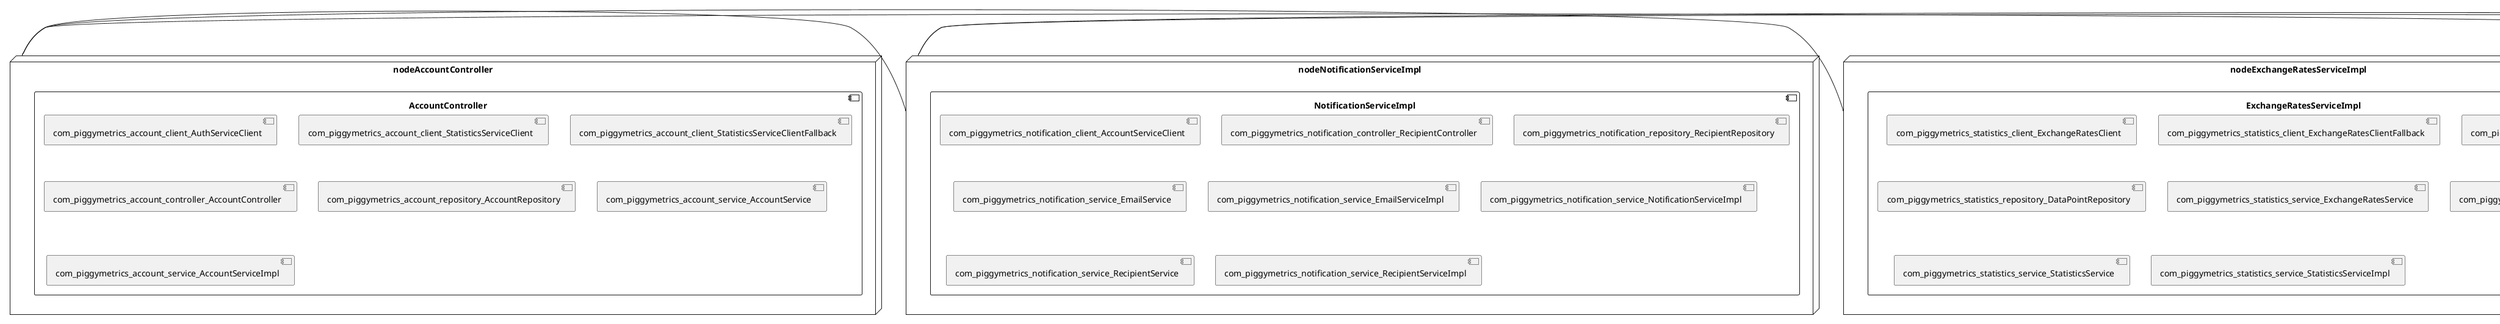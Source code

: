 @startuml
skinparam fixCircleLabelOverlapping true
skinparam componentStyle uml2
node nodeAccountController {
component AccountController {
[com_piggymetrics_account_client_AuthServiceClient] [[sqshq-piggymetrics.system#_THmM1MT1Ee6pVegs5Vw3eg]]
[com_piggymetrics_account_client_StatisticsServiceClient] [[sqshq-piggymetrics.system#_THmM1MT1Ee6pVegs5Vw3eg]]
[com_piggymetrics_account_client_StatisticsServiceClientFallback] [[sqshq-piggymetrics.system#_THmM1MT1Ee6pVegs5Vw3eg]]
[com_piggymetrics_account_controller_AccountController] [[sqshq-piggymetrics.system#_THmM1MT1Ee6pVegs5Vw3eg]]
[com_piggymetrics_account_repository_AccountRepository] [[sqshq-piggymetrics.system#_THmM1MT1Ee6pVegs5Vw3eg]]
[com_piggymetrics_account_service_AccountService] [[sqshq-piggymetrics.system#_THmM1MT1Ee6pVegs5Vw3eg]]
[com_piggymetrics_account_service_AccountServiceImpl] [[sqshq-piggymetrics.system#_THmM1MT1Ee6pVegs5Vw3eg]]
}
}
node nodeExchangeRatesServiceImpl {
component ExchangeRatesServiceImpl {
[com_piggymetrics_statistics_client_ExchangeRatesClient] [[sqshq-piggymetrics.system#_THmM1MT1Ee6pVegs5Vw3eg]]
[com_piggymetrics_statistics_client_ExchangeRatesClientFallback] [[sqshq-piggymetrics.system#_THmM1MT1Ee6pVegs5Vw3eg]]
[com_piggymetrics_statistics_controller_StatisticsController] [[sqshq-piggymetrics.system#_THmM1MT1Ee6pVegs5Vw3eg]]
[com_piggymetrics_statistics_repository_DataPointRepository] [[sqshq-piggymetrics.system#_THmM1MT1Ee6pVegs5Vw3eg]]
[com_piggymetrics_statistics_service_ExchangeRatesService] [[sqshq-piggymetrics.system#_THmM1MT1Ee6pVegs5Vw3eg]]
[com_piggymetrics_statistics_service_ExchangeRatesServiceImpl] [[sqshq-piggymetrics.system#_THmM1MT1Ee6pVegs5Vw3eg]]
[com_piggymetrics_statistics_service_StatisticsService] [[sqshq-piggymetrics.system#_THmM1MT1Ee6pVegs5Vw3eg]]
[com_piggymetrics_statistics_service_StatisticsServiceImpl] [[sqshq-piggymetrics.system#_THmM1MT1Ee6pVegs5Vw3eg]]
}
}
node nodeNotificationServiceImpl {
component NotificationServiceImpl {
[com_piggymetrics_notification_client_AccountServiceClient] [[sqshq-piggymetrics.system#_THmM1MT1Ee6pVegs5Vw3eg]]
[com_piggymetrics_notification_controller_RecipientController] [[sqshq-piggymetrics.system#_THmM1MT1Ee6pVegs5Vw3eg]]
[com_piggymetrics_notification_repository_RecipientRepository] [[sqshq-piggymetrics.system#_THmM1MT1Ee6pVegs5Vw3eg]]
[com_piggymetrics_notification_service_EmailService] [[sqshq-piggymetrics.system#_THmM1MT1Ee6pVegs5Vw3eg]]
[com_piggymetrics_notification_service_EmailServiceImpl] [[sqshq-piggymetrics.system#_THmM1MT1Ee6pVegs5Vw3eg]]
[com_piggymetrics_notification_service_NotificationServiceImpl] [[sqshq-piggymetrics.system#_THmM1MT1Ee6pVegs5Vw3eg]]
[com_piggymetrics_notification_service_RecipientService] [[sqshq-piggymetrics.system#_THmM1MT1Ee6pVegs5Vw3eg]]
[com_piggymetrics_notification_service_RecipientServiceImpl] [[sqshq-piggymetrics.system#_THmM1MT1Ee6pVegs5Vw3eg]]
}
}
node nodeUserController {
component UserController {
[com_piggymetrics_auth_controller_UserController] [[sqshq-piggymetrics.system#_THmM1MT1Ee6pVegs5Vw3eg]]
[com_piggymetrics_auth_repository_UserRepository] [[sqshq-piggymetrics.system#_THmM1MT1Ee6pVegs5Vw3eg]]
[com_piggymetrics_auth_service_UserService] [[sqshq-piggymetrics.system#_THmM1MT1Ee6pVegs5Vw3eg]]
[com_piggymetrics_auth_service_UserServiceImpl] [[sqshq-piggymetrics.system#_THmM1MT1Ee6pVegs5Vw3eg]]
[com_piggymetrics_auth_service_security_MongoUserDetailsService] [[sqshq-piggymetrics.system#_THmM1MT1Ee6pVegs5Vw3eg]]
}
}
node nodecom_piggymetrics_notification_service_Environment_Provider {
[com_piggymetrics_notification_service_Environment_Provider] [[sqshq-piggymetrics.system#_THmM1MT1Ee6pVegs5Vw3eg]]
}
node nodecom_piggymetrics_notification_service_JavaMailSender_Provider {
[com_piggymetrics_notification_service_JavaMailSender_Provider] [[sqshq-piggymetrics.system#_THmM1MT1Ee6pVegs5Vw3eg]]
}
node noderates_client_latest_Provider {
[rates_client_latest_Provider] [[sqshq-piggymetrics.system#_THmM1MT1Ee6pVegs5Vw3eg]]
}
[nodeAccountController] - [nodeNotificationServiceImpl]
[nodeExchangeRatesServiceImpl] - [nodeAccountController]
[nodeUserController] - [nodeAccountController]
[nodecom_piggymetrics_notification_service_Environment_Provider] - [nodeNotificationServiceImpl]
[nodecom_piggymetrics_notification_service_JavaMailSender_Provider] - [nodeNotificationServiceImpl]

@enduml

